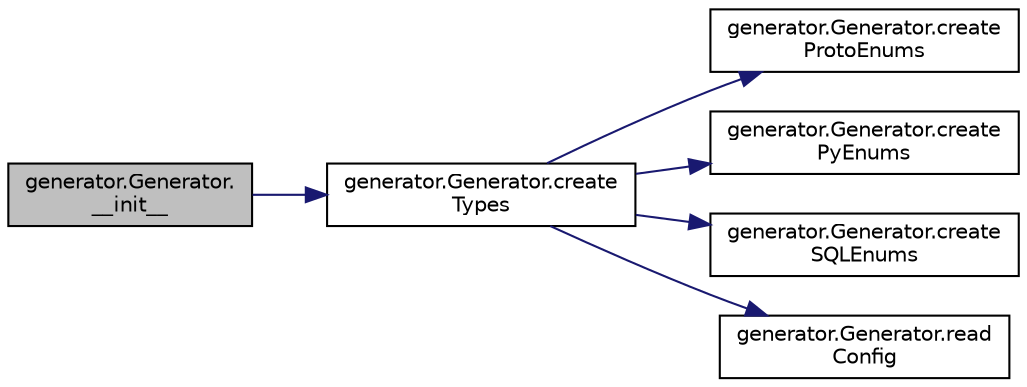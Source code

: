 digraph "generator.Generator.__init__"
{
 // LATEX_PDF_SIZE
  edge [fontname="Helvetica",fontsize="10",labelfontname="Helvetica",labelfontsize="10"];
  node [fontname="Helvetica",fontsize="10",shape=record];
  rankdir="LR";
  Node1 [label="generator.Generator.\l__init__",height=0.2,width=0.4,color="black", fillcolor="grey75", style="filled", fontcolor="black",tooltip=" "];
  Node1 -> Node2 [color="midnightblue",fontsize="10",style="solid",fontname="Helvetica"];
  Node2 [label="generator.Generator.create\lTypes",height=0.2,width=0.4,color="black", fillcolor="white", style="filled",URL="$classgenerator_1_1Generator.html#afcd126a3a51069384a3bf7627401ca45",tooltip=" "];
  Node2 -> Node3 [color="midnightblue",fontsize="10",style="solid",fontname="Helvetica"];
  Node3 [label="generator.Generator.create\lProtoEnums",height=0.2,width=0.4,color="black", fillcolor="white", style="filled",URL="$classgenerator_1_1Generator.html#acba90b19c3df93fa16e9595ccc4841c5",tooltip=" "];
  Node2 -> Node4 [color="midnightblue",fontsize="10",style="solid",fontname="Helvetica"];
  Node4 [label="generator.Generator.create\lPyEnums",height=0.2,width=0.4,color="black", fillcolor="white", style="filled",URL="$classgenerator_1_1Generator.html#a38637ca5bb0c0adf0ccee74f41c4189c",tooltip=" "];
  Node2 -> Node5 [color="midnightblue",fontsize="10",style="solid",fontname="Helvetica"];
  Node5 [label="generator.Generator.create\lSQLEnums",height=0.2,width=0.4,color="black", fillcolor="white", style="filled",URL="$classgenerator_1_1Generator.html#af1f6186289f219ae9a6af9bbf99672a7",tooltip=" "];
  Node2 -> Node6 [color="midnightblue",fontsize="10",style="solid",fontname="Helvetica"];
  Node6 [label="generator.Generator.read\lConfig",height=0.2,width=0.4,color="black", fillcolor="white", style="filled",URL="$classgenerator_1_1Generator.html#ad02b33a0bf038ab6d675f38ca2eada72",tooltip=" "];
}
